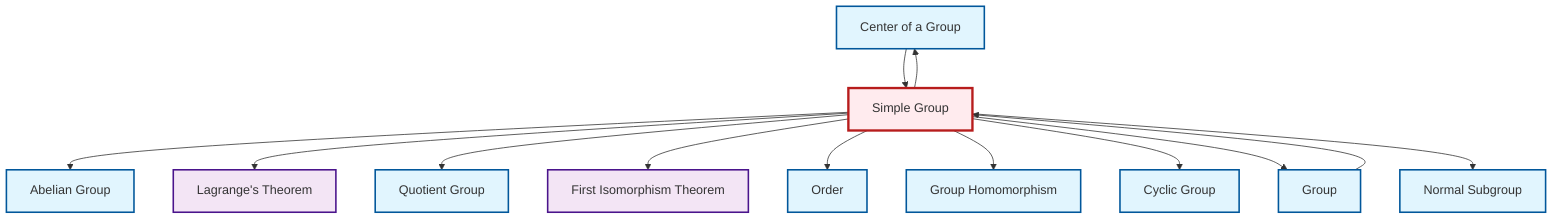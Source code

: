 graph TD
    classDef definition fill:#e1f5fe,stroke:#01579b,stroke-width:2px
    classDef theorem fill:#f3e5f5,stroke:#4a148c,stroke-width:2px
    classDef axiom fill:#fff3e0,stroke:#e65100,stroke-width:2px
    classDef example fill:#e8f5e9,stroke:#1b5e20,stroke-width:2px
    classDef current fill:#ffebee,stroke:#b71c1c,stroke-width:3px
    def-quotient-group["Quotient Group"]:::definition
    thm-lagrange["Lagrange's Theorem"]:::theorem
    def-cyclic-group["Cyclic Group"]:::definition
    def-normal-subgroup["Normal Subgroup"]:::definition
    def-order["Order"]:::definition
    def-center-of-group["Center of a Group"]:::definition
    def-homomorphism["Group Homomorphism"]:::definition
    def-simple-group["Simple Group"]:::definition
    def-group["Group"]:::definition
    thm-first-isomorphism["First Isomorphism Theorem"]:::theorem
    def-abelian-group["Abelian Group"]:::definition
    def-group --> def-simple-group
    def-simple-group --> def-abelian-group
    def-simple-group --> thm-lagrange
    def-simple-group --> def-quotient-group
    def-simple-group --> thm-first-isomorphism
    def-simple-group --> def-order
    def-simple-group --> def-center-of-group
    def-simple-group --> def-homomorphism
    def-center-of-group --> def-simple-group
    def-simple-group --> def-cyclic-group
    def-simple-group --> def-group
    def-simple-group --> def-normal-subgroup
    class def-simple-group current